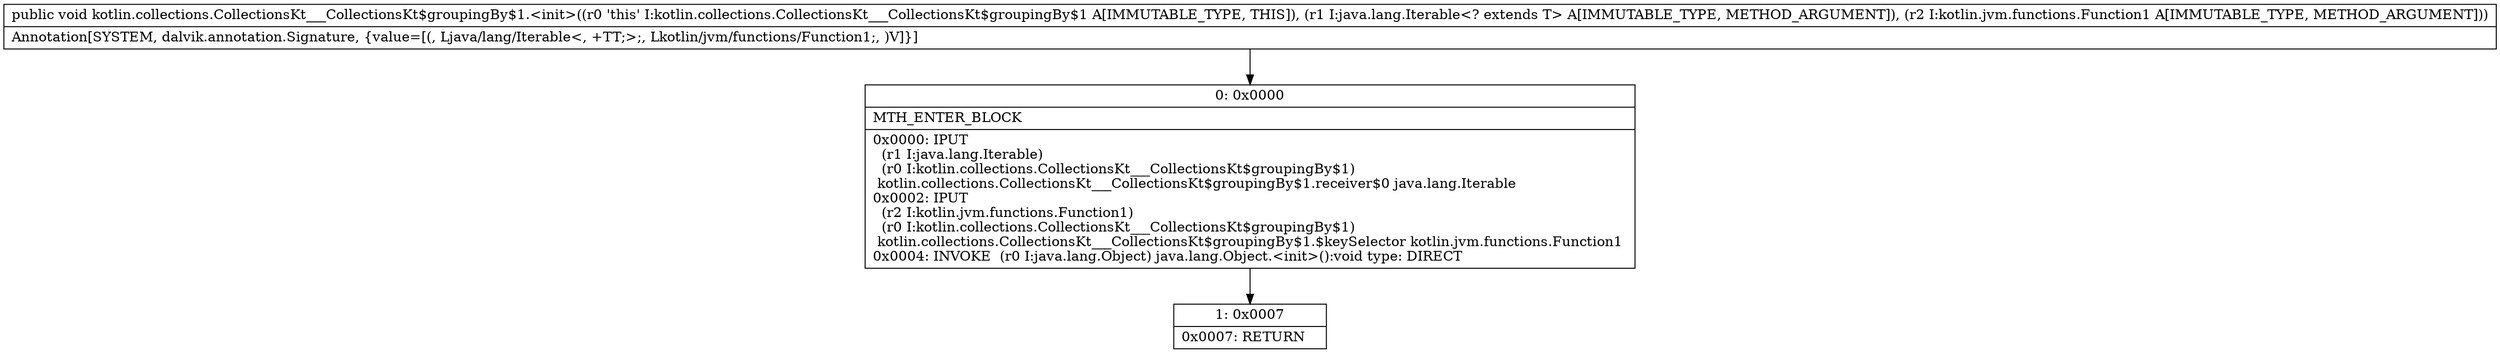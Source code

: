 digraph "CFG forkotlin.collections.CollectionsKt___CollectionsKt$groupingBy$1.\<init\>(Ljava\/lang\/Iterable;Lkotlin\/jvm\/functions\/Function1;)V" {
Node_0 [shape=record,label="{0\:\ 0x0000|MTH_ENTER_BLOCK\l|0x0000: IPUT  \l  (r1 I:java.lang.Iterable)\l  (r0 I:kotlin.collections.CollectionsKt___CollectionsKt$groupingBy$1)\l kotlin.collections.CollectionsKt___CollectionsKt$groupingBy$1.receiver$0 java.lang.Iterable \l0x0002: IPUT  \l  (r2 I:kotlin.jvm.functions.Function1)\l  (r0 I:kotlin.collections.CollectionsKt___CollectionsKt$groupingBy$1)\l kotlin.collections.CollectionsKt___CollectionsKt$groupingBy$1.$keySelector kotlin.jvm.functions.Function1 \l0x0004: INVOKE  (r0 I:java.lang.Object) java.lang.Object.\<init\>():void type: DIRECT \l}"];
Node_1 [shape=record,label="{1\:\ 0x0007|0x0007: RETURN   \l}"];
MethodNode[shape=record,label="{public void kotlin.collections.CollectionsKt___CollectionsKt$groupingBy$1.\<init\>((r0 'this' I:kotlin.collections.CollectionsKt___CollectionsKt$groupingBy$1 A[IMMUTABLE_TYPE, THIS]), (r1 I:java.lang.Iterable\<? extends T\> A[IMMUTABLE_TYPE, METHOD_ARGUMENT]), (r2 I:kotlin.jvm.functions.Function1 A[IMMUTABLE_TYPE, METHOD_ARGUMENT]))  | Annotation[SYSTEM, dalvik.annotation.Signature, \{value=[(, Ljava\/lang\/Iterable\<, +TT;\>;, Lkotlin\/jvm\/functions\/Function1;, )V]\}]\l}"];
MethodNode -> Node_0;
Node_0 -> Node_1;
}

